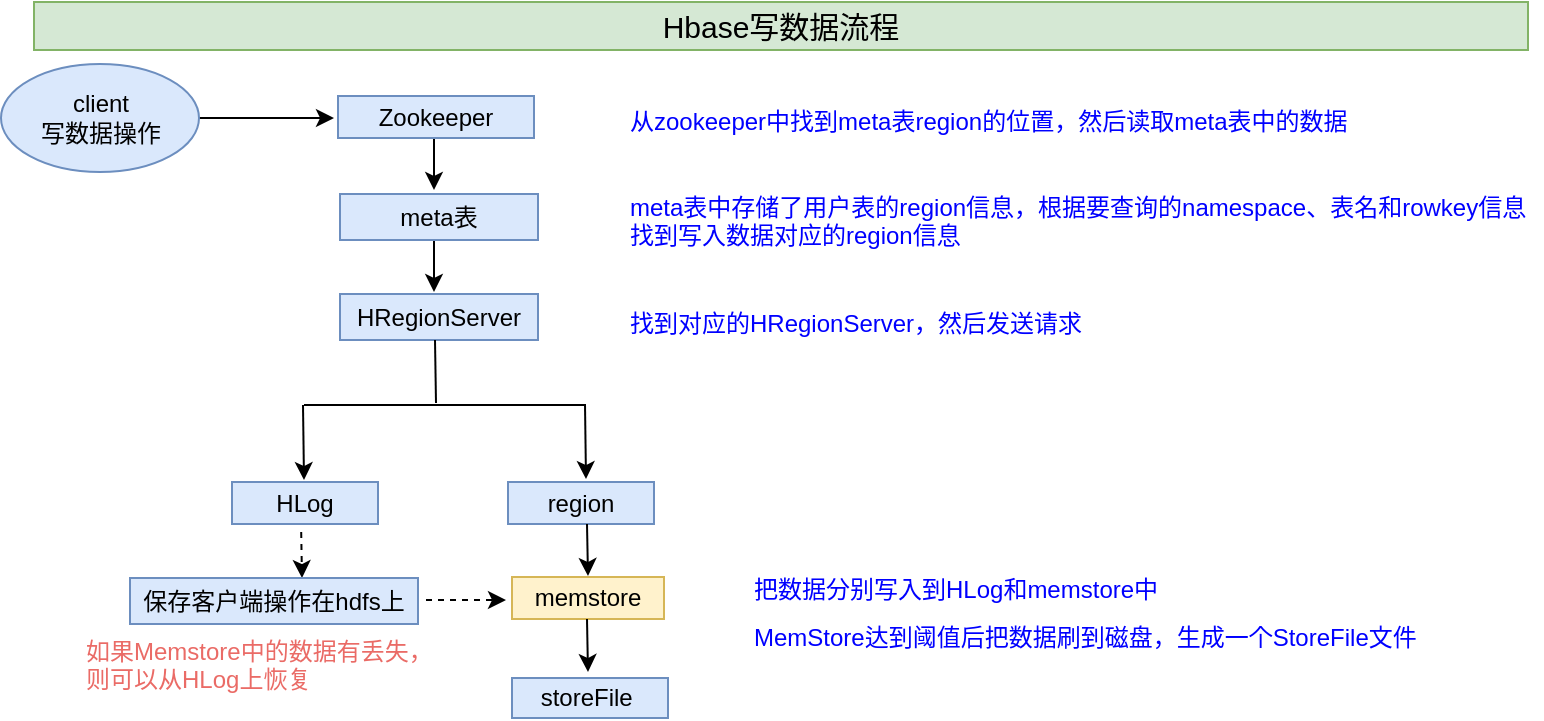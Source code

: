 <mxfile version="11.1.4" type="device"><diagram id="mUWwgQH885H1TNx7Meei" name="第 1 页"><mxGraphModel dx="1471" dy="426" grid="0" gridSize="10" guides="1" tooltips="1" connect="1" arrows="1" fold="1" page="0" pageScale="1" pageWidth="827" pageHeight="1169" background="none" math="0" shadow="0"><root><mxCell id="0"/><mxCell id="1" parent="0"/><mxCell id="58GAA2EyImPCGDkv_jIG-1" value="&lt;font style=&quot;font-size: 15px&quot;&gt;Hbase写数据流程&lt;/font&gt;" style="rounded=0;whiteSpace=wrap;html=1;fillColor=#d5e8d4;strokeColor=#82b366;" vertex="1" parent="1"><mxGeometry x="-6" y="274" width="747" height="24" as="geometry"/></mxCell><mxCell id="58GAA2EyImPCGDkv_jIG-4" value="" style="edgeStyle=orthogonalEdgeStyle;rounded=0;orthogonalLoop=1;jettySize=auto;html=1;" edge="1" parent="1" source="58GAA2EyImPCGDkv_jIG-2"><mxGeometry relative="1" as="geometry"><mxPoint x="144" y="332" as="targetPoint"/></mxGeometry></mxCell><mxCell id="58GAA2EyImPCGDkv_jIG-2" value="client&lt;br&gt;写数据操作" style="ellipse;whiteSpace=wrap;html=1;fillColor=#dae8fc;strokeColor=#6c8ebf;" vertex="1" parent="1"><mxGeometry x="-22.5" y="305" width="99" height="54" as="geometry"/></mxCell><mxCell id="58GAA2EyImPCGDkv_jIG-9" value="" style="edgeStyle=orthogonalEdgeStyle;rounded=0;orthogonalLoop=1;jettySize=auto;html=1;" edge="1" parent="1" source="58GAA2EyImPCGDkv_jIG-5"><mxGeometry relative="1" as="geometry"><mxPoint x="194" y="368" as="targetPoint"/><Array as="points"><mxPoint x="194" y="368"/><mxPoint x="194" y="368"/></Array></mxGeometry></mxCell><mxCell id="58GAA2EyImPCGDkv_jIG-5" value="Zookeeper" style="rounded=0;whiteSpace=wrap;html=1;fillColor=#dae8fc;strokeColor=#6c8ebf;" vertex="1" parent="1"><mxGeometry x="146" y="321" width="98" height="21" as="geometry"/></mxCell><mxCell id="58GAA2EyImPCGDkv_jIG-14" value="" style="edgeStyle=orthogonalEdgeStyle;rounded=0;orthogonalLoop=1;jettySize=auto;html=1;" edge="1" parent="1" source="58GAA2EyImPCGDkv_jIG-8"><mxGeometry relative="1" as="geometry"><mxPoint x="194" y="419" as="targetPoint"/><Array as="points"><mxPoint x="194" y="419"/><mxPoint x="194" y="419"/></Array></mxGeometry></mxCell><mxCell id="58GAA2EyImPCGDkv_jIG-8" value="meta表" style="rounded=0;whiteSpace=wrap;html=1;fillColor=#dae8fc;strokeColor=#6c8ebf;" vertex="1" parent="1"><mxGeometry x="147" y="370" width="99" height="23" as="geometry"/></mxCell><mxCell id="58GAA2EyImPCGDkv_jIG-13" value="HRegionServer" style="rounded=0;whiteSpace=wrap;html=1;fillColor=#dae8fc;strokeColor=#6c8ebf;" vertex="1" parent="1"><mxGeometry x="147" y="420" width="99" height="23" as="geometry"/></mxCell><mxCell id="58GAA2EyImPCGDkv_jIG-28" value="&lt;font color=&quot;#0000ff&quot;&gt;从zookeeper中找到meta表region的位置，然后读取meta表中的数据&lt;/font&gt;" style="text;html=1;resizable=0;points=[];autosize=1;align=left;verticalAlign=top;spacingTop=-4;" vertex="1" parent="1"><mxGeometry x="290" y="323.5" width="369" height="14" as="geometry"/></mxCell><mxCell id="58GAA2EyImPCGDkv_jIG-30" value="&lt;font color=&quot;#0000ff&quot;&gt;meta表中存储了用户表的region信息，根据要查询的namespace、表名和rowkey信息&lt;br&gt;找到写入数据对应的region信息&lt;/font&gt;" style="text;html=1;resizable=0;points=[];autosize=1;align=left;verticalAlign=top;spacingTop=-4;" vertex="1" parent="1"><mxGeometry x="290" y="367" width="458" height="28" as="geometry"/></mxCell><mxCell id="58GAA2EyImPCGDkv_jIG-31" value="&lt;font color=&quot;#0000ff&quot;&gt;找到对应的HRegionServer，然后发送请求&lt;/font&gt;" style="text;html=1;resizable=0;points=[];autosize=1;align=left;verticalAlign=top;spacingTop=-4;" vertex="1" parent="1"><mxGeometry x="290" y="424.5" width="236" height="14" as="geometry"/></mxCell><mxCell id="58GAA2EyImPCGDkv_jIG-45" value="" style="endArrow=none;html=1;" edge="1" parent="1"><mxGeometry width="50" height="50" relative="1" as="geometry"><mxPoint x="195" y="474.5" as="sourcePoint"/><mxPoint x="194.5" y="443" as="targetPoint"/></mxGeometry></mxCell><mxCell id="58GAA2EyImPCGDkv_jIG-52" value="" style="endArrow=none;html=1;" edge="1" parent="1"><mxGeometry width="50" height="50" relative="1" as="geometry"><mxPoint x="129" y="475.5" as="sourcePoint"/><mxPoint x="270" y="475.5" as="targetPoint"/></mxGeometry></mxCell><mxCell id="58GAA2EyImPCGDkv_jIG-53" value="" style="endArrow=classic;html=1;" edge="1" parent="1"><mxGeometry width="50" height="50" relative="1" as="geometry"><mxPoint x="128.5" y="475.5" as="sourcePoint"/><mxPoint x="129" y="513" as="targetPoint"/></mxGeometry></mxCell><mxCell id="58GAA2EyImPCGDkv_jIG-54" value="" style="endArrow=classic;html=1;" edge="1" parent="1"><mxGeometry width="50" height="50" relative="1" as="geometry"><mxPoint x="269.5" y="475" as="sourcePoint"/><mxPoint x="270" y="512.5" as="targetPoint"/></mxGeometry></mxCell><mxCell id="58GAA2EyImPCGDkv_jIG-55" value="HLog" style="rounded=0;whiteSpace=wrap;html=1;fillColor=#dae8fc;strokeColor=#6c8ebf;" vertex="1" parent="1"><mxGeometry x="93" y="514" width="73" height="21" as="geometry"/></mxCell><mxCell id="58GAA2EyImPCGDkv_jIG-56" value="region" style="rounded=0;whiteSpace=wrap;html=1;fillColor=#dae8fc;strokeColor=#6c8ebf;" vertex="1" parent="1"><mxGeometry x="231" y="514" width="73" height="21" as="geometry"/></mxCell><mxCell id="58GAA2EyImPCGDkv_jIG-57" value="memstore" style="rounded=0;whiteSpace=wrap;html=1;fillColor=#fff2cc;strokeColor=#d6b656;" vertex="1" parent="1"><mxGeometry x="233" y="561.5" width="76" height="21" as="geometry"/></mxCell><mxCell id="58GAA2EyImPCGDkv_jIG-58" value="" style="endArrow=classic;html=1;" edge="1" parent="1"><mxGeometry width="50" height="50" relative="1" as="geometry"><mxPoint x="270.5" y="535" as="sourcePoint"/><mxPoint x="271" y="561" as="targetPoint"/></mxGeometry></mxCell><mxCell id="58GAA2EyImPCGDkv_jIG-59" value="storeFile&amp;nbsp;" style="rounded=0;whiteSpace=wrap;html=1;fillColor=#dae8fc;strokeColor=#6c8ebf;" vertex="1" parent="1"><mxGeometry x="233" y="612" width="78" height="20" as="geometry"/></mxCell><mxCell id="58GAA2EyImPCGDkv_jIG-60" value="" style="endArrow=classic;html=1;" edge="1" parent="1"><mxGeometry width="50" height="50" relative="1" as="geometry"><mxPoint x="270.5" y="582.5" as="sourcePoint"/><mxPoint x="271" y="609" as="targetPoint"/></mxGeometry></mxCell><mxCell id="58GAA2EyImPCGDkv_jIG-61" value="&lt;font color=&quot;#0000ff&quot;&gt;把数据分别写入到HLog和memstore中&lt;/font&gt;" style="text;html=1;resizable=0;points=[];autosize=1;align=left;verticalAlign=top;spacingTop=-4;" vertex="1" parent="1"><mxGeometry x="352" y="558" width="212" height="14" as="geometry"/></mxCell><mxCell id="58GAA2EyImPCGDkv_jIG-62" value="&lt;font color=&quot;#0000ff&quot;&gt;MemStore达到阈值后把数据刷到磁盘，生成一个StoreFile文件&lt;/font&gt;" style="text;html=1;resizable=0;points=[];autosize=1;align=left;verticalAlign=top;spacingTop=-4;" vertex="1" parent="1"><mxGeometry x="352" y="582" width="341" height="14" as="geometry"/></mxCell><mxCell id="58GAA2EyImPCGDkv_jIG-63" value="" style="endArrow=classic;html=1;exitX=0.474;exitY=1.19;exitDx=0;exitDy=0;exitPerimeter=0;dashed=1;" edge="1" parent="1" source="58GAA2EyImPCGDkv_jIG-55"><mxGeometry width="50" height="50" relative="1" as="geometry"><mxPoint x="86" y="604" as="sourcePoint"/><mxPoint x="128" y="562" as="targetPoint"/><Array as="points"/></mxGeometry></mxCell><mxCell id="58GAA2EyImPCGDkv_jIG-64" value="&lt;font color=&quot;#ea6b66&quot;&gt;如果Memstore中的数据有丢失，&lt;br&gt;则可以从HLog上恢复&lt;/font&gt;" style="text;html=1;resizable=0;points=[];autosize=1;align=left;verticalAlign=top;spacingTop=-4;" vertex="1" parent="1"><mxGeometry x="18" y="589" width="183" height="28" as="geometry"/></mxCell><mxCell id="58GAA2EyImPCGDkv_jIG-65" value="保存客户端操作在hdfs上" style="rounded=0;whiteSpace=wrap;html=1;fillColor=#dae8fc;strokeColor=#6c8ebf;" vertex="1" parent="1"><mxGeometry x="42" y="562" width="144" height="23" as="geometry"/></mxCell><mxCell id="58GAA2EyImPCGDkv_jIG-67" value="" style="endArrow=classic;html=1;dashed=1;" edge="1" parent="1"><mxGeometry width="50" height="50" relative="1" as="geometry"><mxPoint x="190" y="573" as="sourcePoint"/><mxPoint x="230" y="573" as="targetPoint"/></mxGeometry></mxCell></root></mxGraphModel></diagram></mxfile>